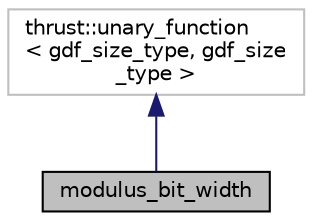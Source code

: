 digraph "modulus_bit_width"
{
  edge [fontname="Helvetica",fontsize="10",labelfontname="Helvetica",labelfontsize="10"];
  node [fontname="Helvetica",fontsize="10",shape=record];
  Node0 [label="modulus_bit_width",height=0.2,width=0.4,color="black", fillcolor="grey75", style="filled", fontcolor="black"];
  Node1 -> Node0 [dir="back",color="midnightblue",fontsize="10",style="solid",fontname="Helvetica"];
  Node1 [label="thrust::unary_function\l\< gdf_size_type, gdf_size\l_type \>",height=0.2,width=0.4,color="grey75", fillcolor="white", style="filled"];
}
